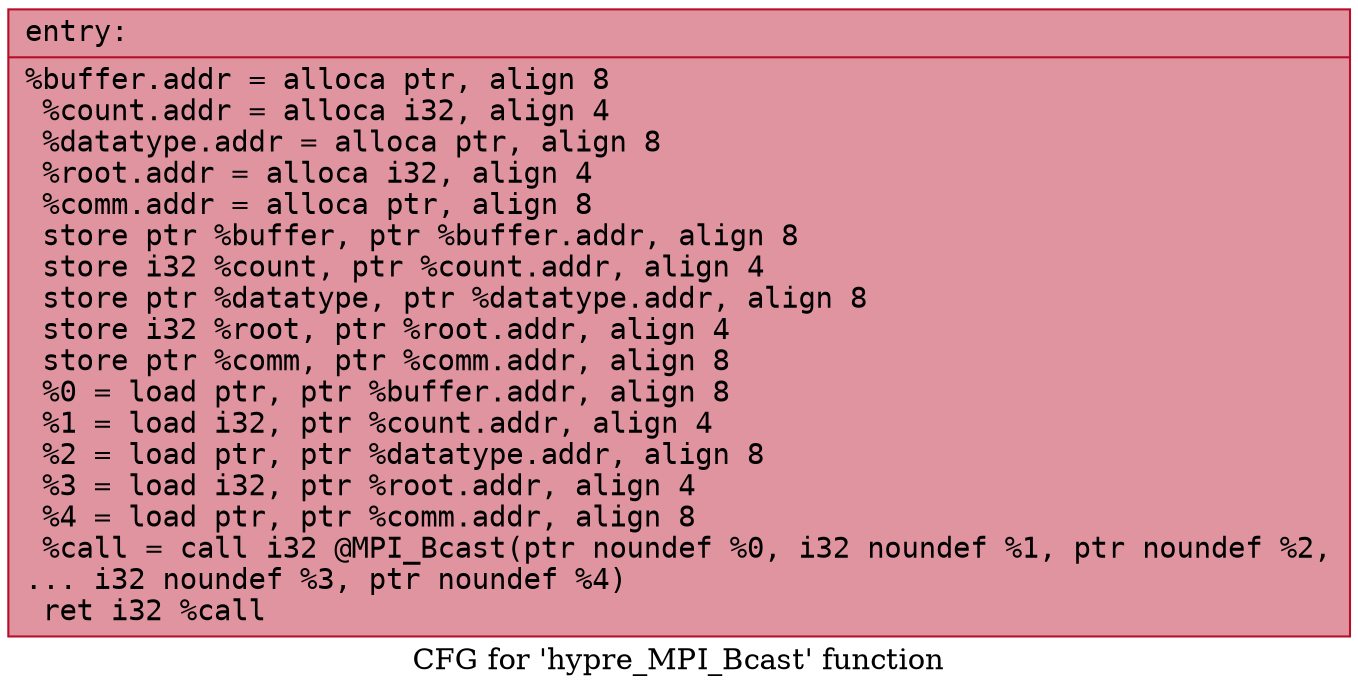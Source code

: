 digraph "CFG for 'hypre_MPI_Bcast' function" {
	label="CFG for 'hypre_MPI_Bcast' function";

	Node0x5555d662f960 [shape=record,color="#b70d28ff", style=filled, fillcolor="#b70d2870" fontname="Courier",label="{entry:\l|  %buffer.addr = alloca ptr, align 8\l  %count.addr = alloca i32, align 4\l  %datatype.addr = alloca ptr, align 8\l  %root.addr = alloca i32, align 4\l  %comm.addr = alloca ptr, align 8\l  store ptr %buffer, ptr %buffer.addr, align 8\l  store i32 %count, ptr %count.addr, align 4\l  store ptr %datatype, ptr %datatype.addr, align 8\l  store i32 %root, ptr %root.addr, align 4\l  store ptr %comm, ptr %comm.addr, align 8\l  %0 = load ptr, ptr %buffer.addr, align 8\l  %1 = load i32, ptr %count.addr, align 4\l  %2 = load ptr, ptr %datatype.addr, align 8\l  %3 = load i32, ptr %root.addr, align 4\l  %4 = load ptr, ptr %comm.addr, align 8\l  %call = call i32 @MPI_Bcast(ptr noundef %0, i32 noundef %1, ptr noundef %2,\l... i32 noundef %3, ptr noundef %4)\l  ret i32 %call\l}"];
}
